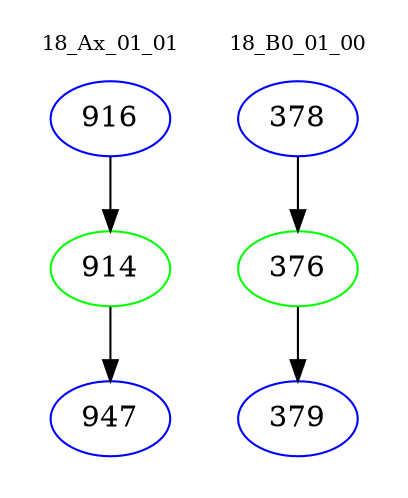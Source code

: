 digraph{
subgraph cluster_0 {
color = white
label = "18_Ax_01_01";
fontsize=10;
T0_916 [label="916", color="blue"]
T0_916 -> T0_914 [color="black"]
T0_914 [label="914", color="green"]
T0_914 -> T0_947 [color="black"]
T0_947 [label="947", color="blue"]
}
subgraph cluster_1 {
color = white
label = "18_B0_01_00";
fontsize=10;
T1_378 [label="378", color="blue"]
T1_378 -> T1_376 [color="black"]
T1_376 [label="376", color="green"]
T1_376 -> T1_379 [color="black"]
T1_379 [label="379", color="blue"]
}
}
